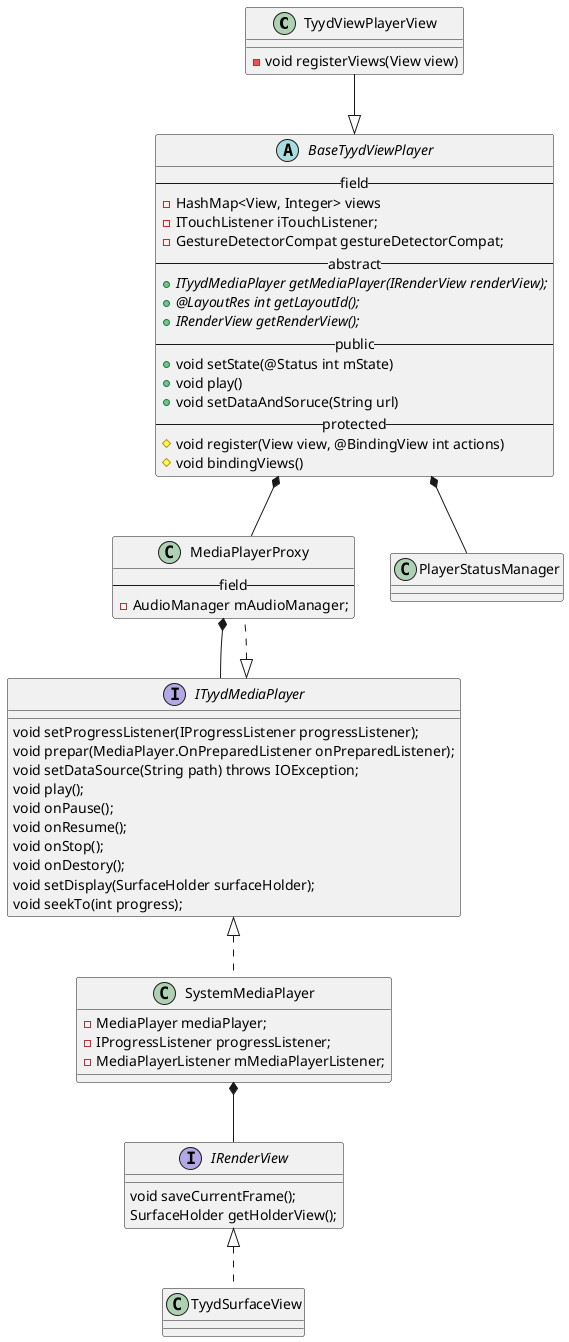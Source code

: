 @startuml

class TyydViewPlayerView {
  - void registerViews(View view)
}

abstract BaseTyydViewPlayer{
  -- field --
  - HashMap<View, Integer> views
  - ITouchListener iTouchListener;
  - GestureDetectorCompat gestureDetectorCompat;
  -- abstract --
  {abstract} + ITyydMediaPlayer getMediaPlayer(IRenderView renderView);
  {abstract} + @LayoutRes int getLayoutId();
  {abstract} + IRenderView getRenderView();
  -- public --
  + void setState(@Status int mState)
  + void play()
  + void setDataAndSoruce(String url)
  -- protected --
  # void register(View view, @BindingView int actions)
  # void bindingViews()
}

interface ITyydMediaPlayer{
  void setProgressListener(IProgressListener progressListener);
  void prepar(MediaPlayer.OnPreparedListener onPreparedListener);
  void setDataSource(String path) throws IOException;
  void play();
  void onPause();
  void onResume();
  void onStop();
  void onDestory();
  void setDisplay(SurfaceHolder surfaceHolder);
  void seekTo(int progress);
}

class MediaPlayerProxy{
  -- field --
  - AudioManager mAudioManager;
}

ITyydMediaPlayer <|.. MediaPlayerProxy

class PlayerStatusManager{

}

TyydViewPlayerView  --|> BaseTyydViewPlayer
BaseTyydViewPlayer *-- MediaPlayerProxy
BaseTyydViewPlayer *-- PlayerStatusManager


MediaPlayerProxy *-- ITyydMediaPlayer

interface IRenderView{
  void saveCurrentFrame();
  SurfaceHolder getHolderView();
}

class SystemMediaPlayer{
  - MediaPlayer mediaPlayer;
  - IProgressListener progressListener;
  - MediaPlayerListener mMediaPlayerListener;
}
SystemMediaPlayer *-- IRenderView
IRenderView <|.. TyydSurfaceView

ITyydMediaPlayer <|.. SystemMediaPlayer

@enduml